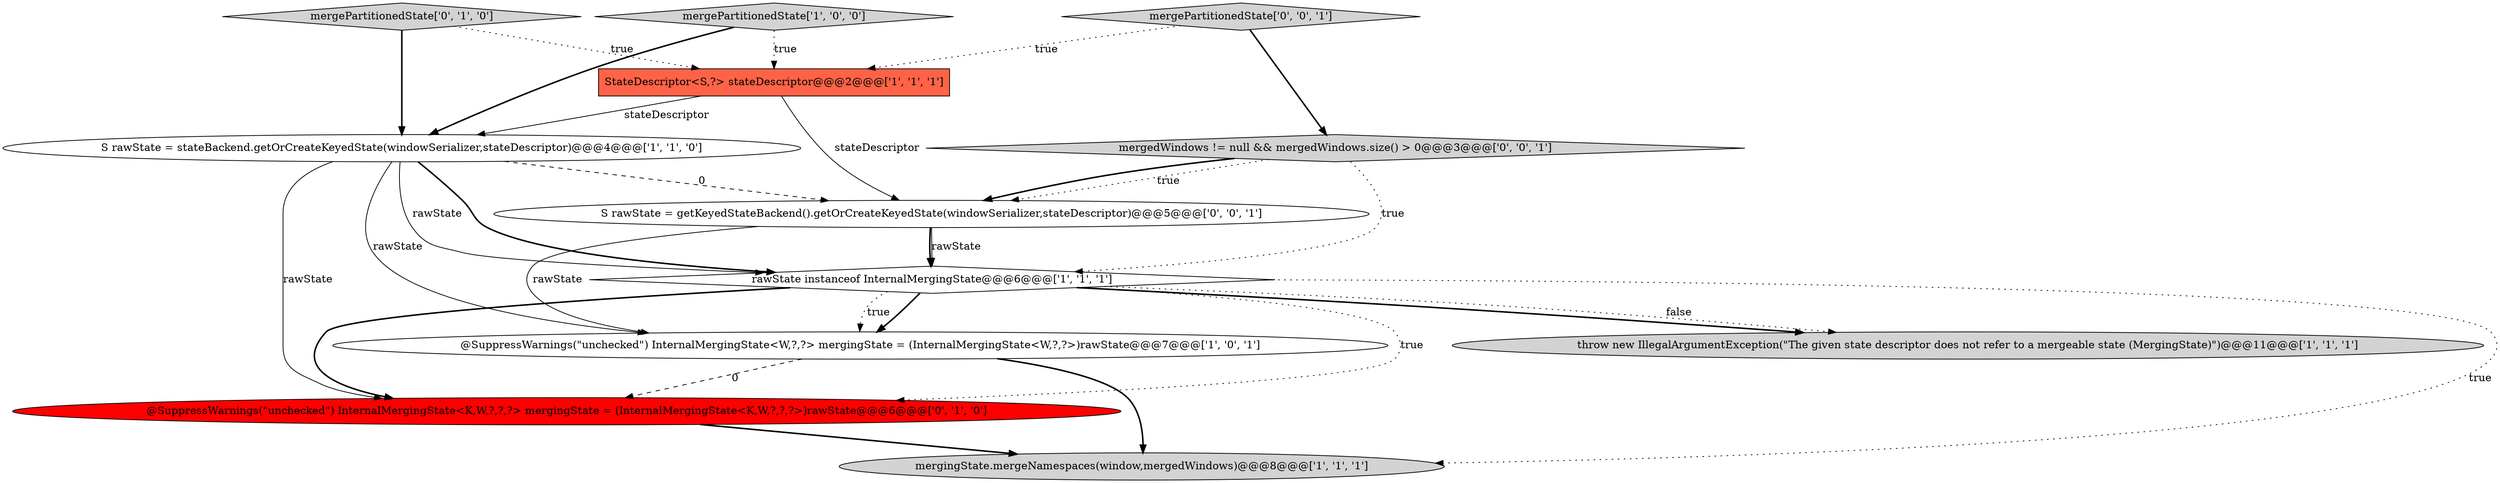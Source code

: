 digraph {
0 [style = filled, label = "mergePartitionedState['1', '0', '0']", fillcolor = lightgray, shape = diamond image = "AAA0AAABBB1BBB"];
2 [style = filled, label = "throw new IllegalArgumentException(\"The given state descriptor does not refer to a mergeable state (MergingState)\")@@@11@@@['1', '1', '1']", fillcolor = lightgray, shape = ellipse image = "AAA0AAABBB1BBB"];
3 [style = filled, label = "rawState instanceof InternalMergingState@@@6@@@['1', '1', '1']", fillcolor = white, shape = diamond image = "AAA0AAABBB1BBB"];
6 [style = filled, label = "mergingState.mergeNamespaces(window,mergedWindows)@@@8@@@['1', '1', '1']", fillcolor = lightgray, shape = ellipse image = "AAA0AAABBB1BBB"];
9 [style = filled, label = "S rawState = getKeyedStateBackend().getOrCreateKeyedState(windowSerializer,stateDescriptor)@@@5@@@['0', '0', '1']", fillcolor = white, shape = ellipse image = "AAA0AAABBB3BBB"];
7 [style = filled, label = "@SuppressWarnings(\"unchecked\") InternalMergingState<K,W,?,?,?> mergingState = (InternalMergingState<K,W,?,?,?>)rawState@@@6@@@['0', '1', '0']", fillcolor = red, shape = ellipse image = "AAA1AAABBB2BBB"];
11 [style = filled, label = "mergePartitionedState['0', '0', '1']", fillcolor = lightgray, shape = diamond image = "AAA0AAABBB3BBB"];
4 [style = filled, label = "StateDescriptor<S,?> stateDescriptor@@@2@@@['1', '1', '1']", fillcolor = tomato, shape = box image = "AAA0AAABBB1BBB"];
1 [style = filled, label = "S rawState = stateBackend.getOrCreateKeyedState(windowSerializer,stateDescriptor)@@@4@@@['1', '1', '0']", fillcolor = white, shape = ellipse image = "AAA0AAABBB1BBB"];
10 [style = filled, label = "mergedWindows != null && mergedWindows.size() > 0@@@3@@@['0', '0', '1']", fillcolor = lightgray, shape = diamond image = "AAA0AAABBB3BBB"];
8 [style = filled, label = "mergePartitionedState['0', '1', '0']", fillcolor = lightgray, shape = diamond image = "AAA0AAABBB2BBB"];
5 [style = filled, label = "@SuppressWarnings(\"unchecked\") InternalMergingState<W,?,?> mergingState = (InternalMergingState<W,?,?>)rawState@@@7@@@['1', '0', '1']", fillcolor = white, shape = ellipse image = "AAA0AAABBB1BBB"];
3->7 [style = dotted, label="true"];
1->3 [style = solid, label="rawState"];
4->1 [style = solid, label="stateDescriptor"];
0->4 [style = dotted, label="true"];
1->3 [style = bold, label=""];
10->3 [style = dotted, label="true"];
1->9 [style = dashed, label="0"];
11->4 [style = dotted, label="true"];
9->5 [style = solid, label="rawState"];
3->6 [style = dotted, label="true"];
10->9 [style = dotted, label="true"];
8->4 [style = dotted, label="true"];
8->1 [style = bold, label=""];
9->3 [style = solid, label="rawState"];
3->5 [style = bold, label=""];
3->5 [style = dotted, label="true"];
5->6 [style = bold, label=""];
3->2 [style = bold, label=""];
3->7 [style = bold, label=""];
1->5 [style = solid, label="rawState"];
11->10 [style = bold, label=""];
0->1 [style = bold, label=""];
4->9 [style = solid, label="stateDescriptor"];
7->6 [style = bold, label=""];
9->3 [style = bold, label=""];
10->9 [style = bold, label=""];
1->7 [style = solid, label="rawState"];
5->7 [style = dashed, label="0"];
3->2 [style = dotted, label="false"];
}

